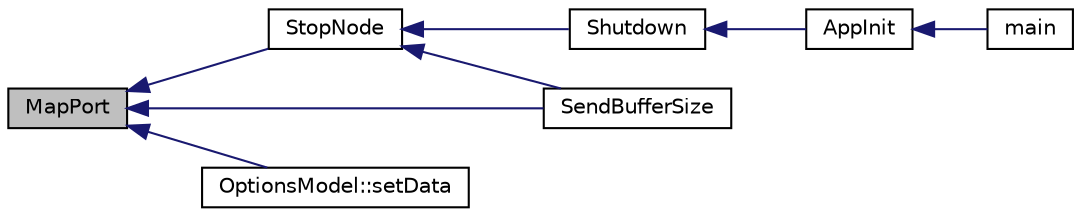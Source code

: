 digraph "MapPort"
{
  edge [fontname="Helvetica",fontsize="10",labelfontname="Helvetica",labelfontsize="10"];
  node [fontname="Helvetica",fontsize="10",shape=record];
  rankdir="LR";
  Node219 [label="MapPort",height=0.2,width=0.4,color="black", fillcolor="grey75", style="filled", fontcolor="black"];
  Node219 -> Node220 [dir="back",color="midnightblue",fontsize="10",style="solid",fontname="Helvetica"];
  Node220 [label="StopNode",height=0.2,width=0.4,color="black", fillcolor="white", style="filled",URL="$d7/d97/net_8h.html#ac9110488f45c160d58f3c7ab7197bcea"];
  Node220 -> Node221 [dir="back",color="midnightblue",fontsize="10",style="solid",fontname="Helvetica"];
  Node221 [label="Shutdown",height=0.2,width=0.4,color="black", fillcolor="white", style="filled",URL="$d8/dc0/init_8h.html#ac5f038c2b480cf9ef5e19e3eba8dbaf9"];
  Node221 -> Node222 [dir="back",color="midnightblue",fontsize="10",style="solid",fontname="Helvetica"];
  Node222 [label="AppInit",height=0.2,width=0.4,color="black", fillcolor="white", style="filled",URL="$d4/d35/iond_8cpp.html#ac59316b767e6984e1285f0531275286b"];
  Node222 -> Node223 [dir="back",color="midnightblue",fontsize="10",style="solid",fontname="Helvetica"];
  Node223 [label="main",height=0.2,width=0.4,color="black", fillcolor="white", style="filled",URL="$d4/d35/iond_8cpp.html#a0ddf1224851353fc92bfbff6f499fa97"];
  Node220 -> Node224 [dir="back",color="midnightblue",fontsize="10",style="solid",fontname="Helvetica"];
  Node224 [label="SendBufferSize",height=0.2,width=0.4,color="black", fillcolor="white", style="filled",URL="$d7/d97/net_8h.html#a13f289d6233bd32b78a38793f76bdccb"];
  Node219 -> Node224 [dir="back",color="midnightblue",fontsize="10",style="solid",fontname="Helvetica"];
  Node219 -> Node225 [dir="back",color="midnightblue",fontsize="10",style="solid",fontname="Helvetica"];
  Node225 [label="OptionsModel::setData",height=0.2,width=0.4,color="black", fillcolor="white", style="filled",URL="$da/d1f/class_options_model.html#a3102b457f4d46efac8ecb03b3d536b62"];
}
